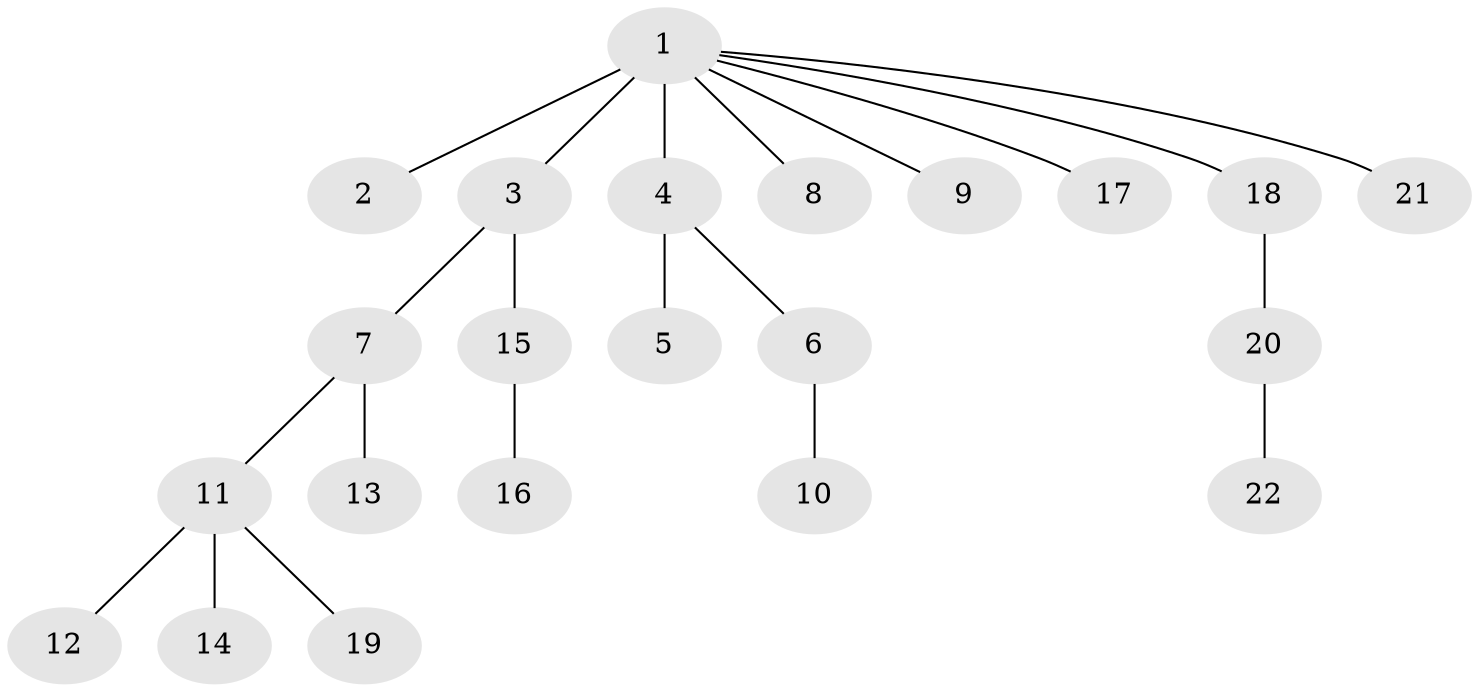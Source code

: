 // original degree distribution, {3: 0.12962962962962962, 6: 0.037037037037037035, 5: 0.037037037037037035, 4: 0.037037037037037035, 2: 0.25925925925925924, 1: 0.5}
// Generated by graph-tools (version 1.1) at 2025/51/03/04/25 22:51:59]
// undirected, 22 vertices, 21 edges
graph export_dot {
  node [color=gray90,style=filled];
  1;
  2;
  3;
  4;
  5;
  6;
  7;
  8;
  9;
  10;
  11;
  12;
  13;
  14;
  15;
  16;
  17;
  18;
  19;
  20;
  21;
  22;
  1 -- 2 [weight=4.0];
  1 -- 3 [weight=1.0];
  1 -- 4 [weight=1.0];
  1 -- 8 [weight=1.0];
  1 -- 9 [weight=1.0];
  1 -- 17 [weight=1.0];
  1 -- 18 [weight=1.0];
  1 -- 21 [weight=1.0];
  3 -- 7 [weight=1.0];
  3 -- 15 [weight=1.0];
  4 -- 5 [weight=1.0];
  4 -- 6 [weight=1.0];
  6 -- 10 [weight=1.0];
  7 -- 11 [weight=1.0];
  7 -- 13 [weight=1.0];
  11 -- 12 [weight=1.0];
  11 -- 14 [weight=1.0];
  11 -- 19 [weight=1.0];
  15 -- 16 [weight=1.0];
  18 -- 20 [weight=1.0];
  20 -- 22 [weight=1.0];
}
